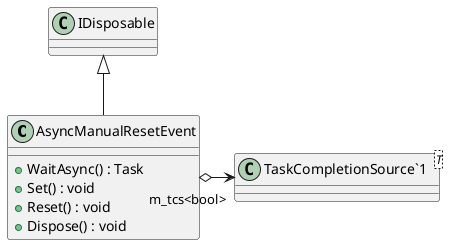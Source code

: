 @startuml
class AsyncManualResetEvent {
    + WaitAsync() : Task
    + Set() : void
    + Reset() : void
    + Dispose() : void
}
class "TaskCompletionSource`1"<T> {
}
IDisposable <|-- AsyncManualResetEvent
AsyncManualResetEvent o-> "m_tcs<bool>" "TaskCompletionSource`1"
@enduml
